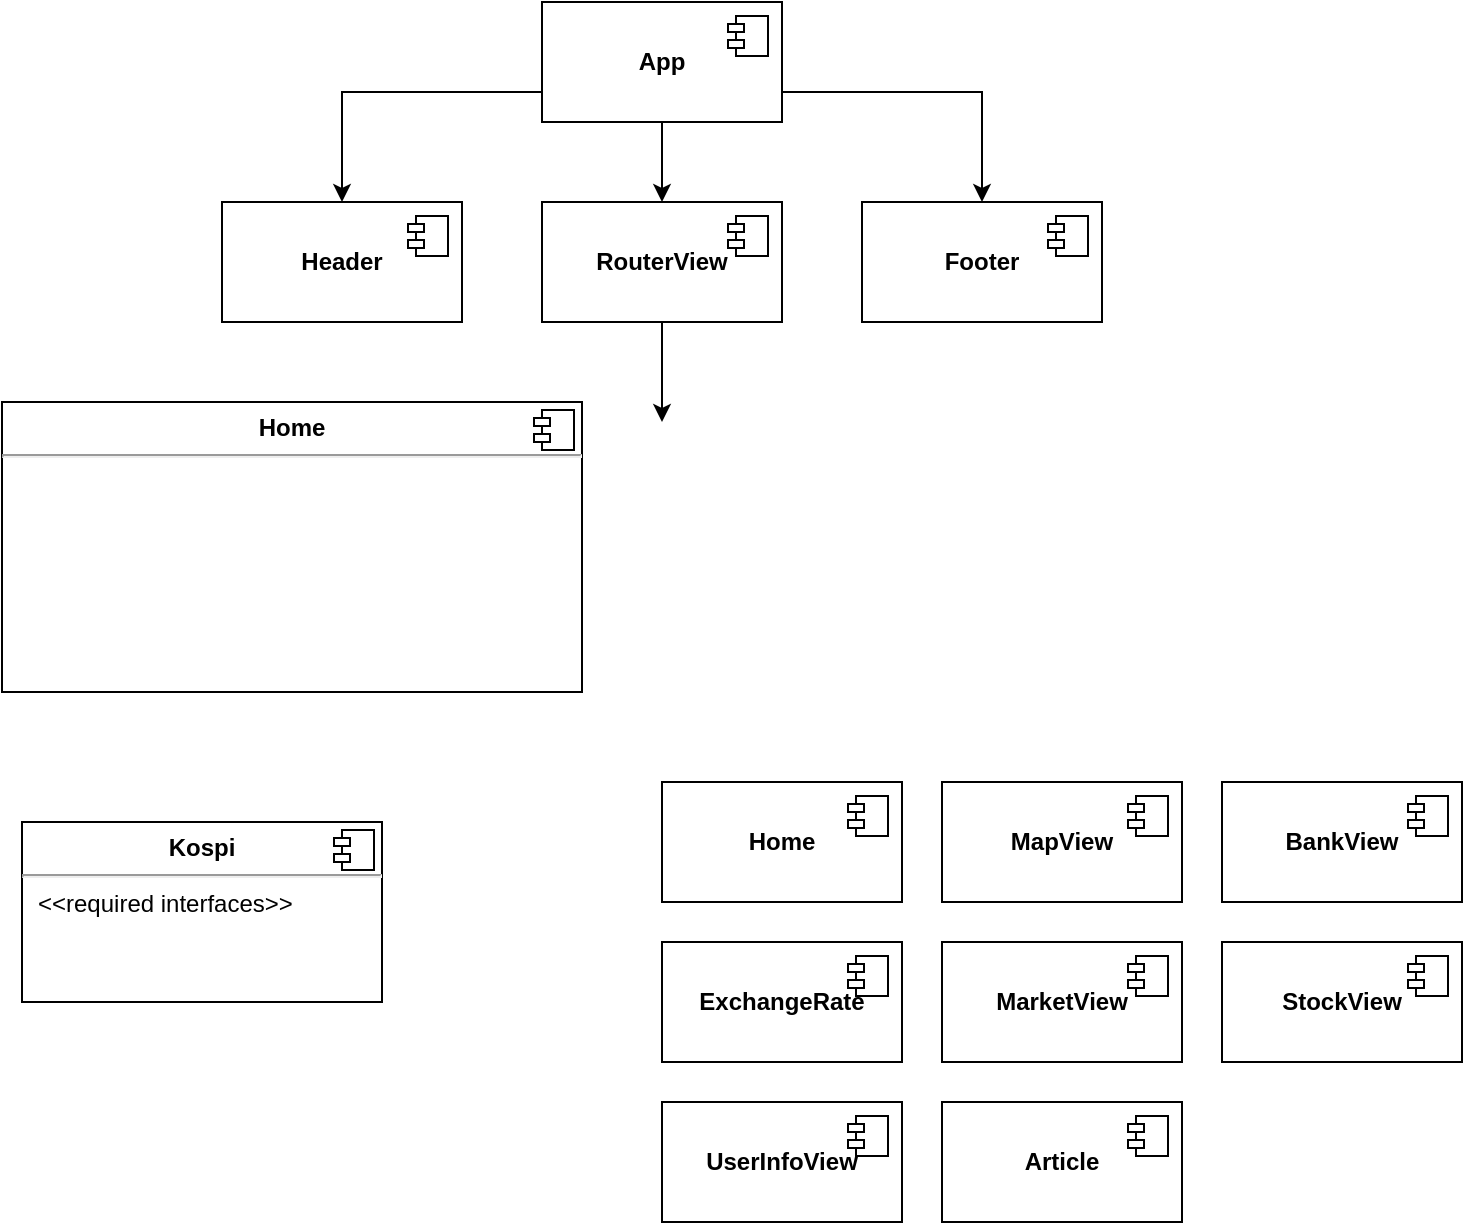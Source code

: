 <mxfile version="22.1.3" type="github">
  <diagram name="페이지-1" id="ZeWYC80MoeHbNpzLWQ5p">
    <mxGraphModel dx="840" dy="758" grid="1" gridSize="10" guides="1" tooltips="1" connect="1" arrows="1" fold="1" page="1" pageScale="1" pageWidth="827" pageHeight="1169" math="0" shadow="0">
      <root>
        <mxCell id="0" />
        <mxCell id="1" parent="0" />
        <mxCell id="Tg6wcFkFNeDwdS5GyfMi-22" style="edgeStyle=orthogonalEdgeStyle;rounded=0;orthogonalLoop=1;jettySize=auto;html=1;exitX=0.5;exitY=1;exitDx=0;exitDy=0;entryX=0.5;entryY=0;entryDx=0;entryDy=0;" parent="1" source="Tg6wcFkFNeDwdS5GyfMi-10" target="Tg6wcFkFNeDwdS5GyfMi-16" edge="1">
          <mxGeometry relative="1" as="geometry" />
        </mxCell>
        <mxCell id="Tg6wcFkFNeDwdS5GyfMi-25" style="edgeStyle=orthogonalEdgeStyle;rounded=0;orthogonalLoop=1;jettySize=auto;html=1;exitX=0;exitY=0.75;exitDx=0;exitDy=0;" parent="1" source="Tg6wcFkFNeDwdS5GyfMi-10" target="Tg6wcFkFNeDwdS5GyfMi-14" edge="1">
          <mxGeometry relative="1" as="geometry" />
        </mxCell>
        <mxCell id="Tg6wcFkFNeDwdS5GyfMi-26" style="edgeStyle=orthogonalEdgeStyle;rounded=0;orthogonalLoop=1;jettySize=auto;html=1;exitX=1;exitY=0.75;exitDx=0;exitDy=0;entryX=0.5;entryY=0;entryDx=0;entryDy=0;" parent="1" source="Tg6wcFkFNeDwdS5GyfMi-10" target="Tg6wcFkFNeDwdS5GyfMi-18" edge="1">
          <mxGeometry relative="1" as="geometry" />
        </mxCell>
        <mxCell id="Tg6wcFkFNeDwdS5GyfMi-10" value="&lt;b&gt;App&lt;/b&gt;" style="html=1;dropTarget=0;whiteSpace=wrap;" parent="1" vertex="1">
          <mxGeometry x="340" y="20" width="120" height="60" as="geometry" />
        </mxCell>
        <mxCell id="Tg6wcFkFNeDwdS5GyfMi-11" value="" style="shape=module;jettyWidth=8;jettyHeight=4;" parent="Tg6wcFkFNeDwdS5GyfMi-10" vertex="1">
          <mxGeometry x="1" width="20" height="20" relative="1" as="geometry">
            <mxPoint x="-27" y="7" as="offset" />
          </mxGeometry>
        </mxCell>
        <mxCell id="Tg6wcFkFNeDwdS5GyfMi-14" value="&lt;b&gt;Header&lt;/b&gt;" style="html=1;dropTarget=0;whiteSpace=wrap;" parent="1" vertex="1">
          <mxGeometry x="180" y="120" width="120" height="60" as="geometry" />
        </mxCell>
        <mxCell id="Tg6wcFkFNeDwdS5GyfMi-15" value="" style="shape=module;jettyWidth=8;jettyHeight=4;" parent="Tg6wcFkFNeDwdS5GyfMi-14" vertex="1">
          <mxGeometry x="1" width="20" height="20" relative="1" as="geometry">
            <mxPoint x="-27" y="7" as="offset" />
          </mxGeometry>
        </mxCell>
        <mxCell id="Tg6wcFkFNeDwdS5GyfMi-16" value="&lt;b&gt;RouterView&lt;/b&gt;" style="html=1;dropTarget=0;whiteSpace=wrap;" parent="1" vertex="1">
          <mxGeometry x="340" y="120" width="120" height="60" as="geometry" />
        </mxCell>
        <mxCell id="Tg6wcFkFNeDwdS5GyfMi-17" value="" style="shape=module;jettyWidth=8;jettyHeight=4;" parent="Tg6wcFkFNeDwdS5GyfMi-16" vertex="1">
          <mxGeometry x="1" width="20" height="20" relative="1" as="geometry">
            <mxPoint x="-27" y="7" as="offset" />
          </mxGeometry>
        </mxCell>
        <mxCell id="Tg6wcFkFNeDwdS5GyfMi-18" value="&lt;b&gt;Footer&lt;/b&gt;" style="html=1;dropTarget=0;whiteSpace=wrap;" parent="1" vertex="1">
          <mxGeometry x="500" y="120" width="120" height="60" as="geometry" />
        </mxCell>
        <mxCell id="Tg6wcFkFNeDwdS5GyfMi-19" value="" style="shape=module;jettyWidth=8;jettyHeight=4;" parent="Tg6wcFkFNeDwdS5GyfMi-18" vertex="1">
          <mxGeometry x="1" width="20" height="20" relative="1" as="geometry">
            <mxPoint x="-27" y="7" as="offset" />
          </mxGeometry>
        </mxCell>
        <mxCell id="Tg6wcFkFNeDwdS5GyfMi-29" value="&lt;b&gt;Home&lt;/b&gt;" style="html=1;dropTarget=0;whiteSpace=wrap;" parent="1" vertex="1">
          <mxGeometry x="400" y="410" width="120" height="60" as="geometry" />
        </mxCell>
        <mxCell id="Tg6wcFkFNeDwdS5GyfMi-30" value="" style="shape=module;jettyWidth=8;jettyHeight=4;" parent="Tg6wcFkFNeDwdS5GyfMi-29" vertex="1">
          <mxGeometry x="1" width="20" height="20" relative="1" as="geometry">
            <mxPoint x="-27" y="7" as="offset" />
          </mxGeometry>
        </mxCell>
        <mxCell id="Tg6wcFkFNeDwdS5GyfMi-31" value="&lt;b&gt;Article&lt;/b&gt;" style="html=1;dropTarget=0;whiteSpace=wrap;" parent="1" vertex="1">
          <mxGeometry x="540" y="570" width="120" height="60" as="geometry" />
        </mxCell>
        <mxCell id="Tg6wcFkFNeDwdS5GyfMi-32" value="" style="shape=module;jettyWidth=8;jettyHeight=4;" parent="Tg6wcFkFNeDwdS5GyfMi-31" vertex="1">
          <mxGeometry x="1" width="20" height="20" relative="1" as="geometry">
            <mxPoint x="-27" y="7" as="offset" />
          </mxGeometry>
        </mxCell>
        <mxCell id="Tg6wcFkFNeDwdS5GyfMi-33" value="&lt;b&gt;StockView&lt;/b&gt;" style="html=1;dropTarget=0;whiteSpace=wrap;" parent="1" vertex="1">
          <mxGeometry x="680" y="490" width="120" height="60" as="geometry" />
        </mxCell>
        <mxCell id="Tg6wcFkFNeDwdS5GyfMi-34" value="" style="shape=module;jettyWidth=8;jettyHeight=4;" parent="Tg6wcFkFNeDwdS5GyfMi-33" vertex="1">
          <mxGeometry x="1" width="20" height="20" relative="1" as="geometry">
            <mxPoint x="-27" y="7" as="offset" />
          </mxGeometry>
        </mxCell>
        <mxCell id="Tg6wcFkFNeDwdS5GyfMi-35" value="&lt;b&gt;MarketView&lt;/b&gt;" style="html=1;dropTarget=0;whiteSpace=wrap;" parent="1" vertex="1">
          <mxGeometry x="540" y="490" width="120" height="60" as="geometry" />
        </mxCell>
        <mxCell id="Tg6wcFkFNeDwdS5GyfMi-36" value="" style="shape=module;jettyWidth=8;jettyHeight=4;" parent="Tg6wcFkFNeDwdS5GyfMi-35" vertex="1">
          <mxGeometry x="1" width="20" height="20" relative="1" as="geometry">
            <mxPoint x="-27" y="7" as="offset" />
          </mxGeometry>
        </mxCell>
        <mxCell id="Tg6wcFkFNeDwdS5GyfMi-37" value="&lt;b&gt;BankView&lt;/b&gt;" style="html=1;dropTarget=0;whiteSpace=wrap;" parent="1" vertex="1">
          <mxGeometry x="680" y="410" width="120" height="60" as="geometry" />
        </mxCell>
        <mxCell id="Tg6wcFkFNeDwdS5GyfMi-38" value="" style="shape=module;jettyWidth=8;jettyHeight=4;" parent="Tg6wcFkFNeDwdS5GyfMi-37" vertex="1">
          <mxGeometry x="1" width="20" height="20" relative="1" as="geometry">
            <mxPoint x="-27" y="7" as="offset" />
          </mxGeometry>
        </mxCell>
        <mxCell id="Tg6wcFkFNeDwdS5GyfMi-39" value="&lt;b&gt;UserInfoView&lt;/b&gt;" style="html=1;dropTarget=0;whiteSpace=wrap;" parent="1" vertex="1">
          <mxGeometry x="400" y="570" width="120" height="60" as="geometry" />
        </mxCell>
        <mxCell id="Tg6wcFkFNeDwdS5GyfMi-40" value="" style="shape=module;jettyWidth=8;jettyHeight=4;" parent="Tg6wcFkFNeDwdS5GyfMi-39" vertex="1">
          <mxGeometry x="1" width="20" height="20" relative="1" as="geometry">
            <mxPoint x="-27" y="7" as="offset" />
          </mxGeometry>
        </mxCell>
        <mxCell id="Tg6wcFkFNeDwdS5GyfMi-41" value="&lt;b&gt;MapView&lt;/b&gt;" style="html=1;dropTarget=0;whiteSpace=wrap;" parent="1" vertex="1">
          <mxGeometry x="540" y="410" width="120" height="60" as="geometry" />
        </mxCell>
        <mxCell id="Tg6wcFkFNeDwdS5GyfMi-42" value="" style="shape=module;jettyWidth=8;jettyHeight=4;" parent="Tg6wcFkFNeDwdS5GyfMi-41" vertex="1">
          <mxGeometry x="1" width="20" height="20" relative="1" as="geometry">
            <mxPoint x="-27" y="7" as="offset" />
          </mxGeometry>
        </mxCell>
        <mxCell id="Tg6wcFkFNeDwdS5GyfMi-43" value="&lt;b&gt;ExchangeRate&lt;/b&gt;" style="html=1;dropTarget=0;whiteSpace=wrap;" parent="1" vertex="1">
          <mxGeometry x="400" y="490" width="120" height="60" as="geometry" />
        </mxCell>
        <mxCell id="Tg6wcFkFNeDwdS5GyfMi-44" value="" style="shape=module;jettyWidth=8;jettyHeight=4;" parent="Tg6wcFkFNeDwdS5GyfMi-43" vertex="1">
          <mxGeometry x="1" width="20" height="20" relative="1" as="geometry">
            <mxPoint x="-27" y="7" as="offset" />
          </mxGeometry>
        </mxCell>
        <mxCell id="zEUNwuFiyMhTaIZTv6xQ-4" style="edgeStyle=orthogonalEdgeStyle;rounded=0;orthogonalLoop=1;jettySize=auto;html=1;exitX=0.5;exitY=1;exitDx=0;exitDy=0;entryX=0;entryY=0;entryDx=280;entryDy=30;entryPerimeter=0;" edge="1" parent="1" source="Tg6wcFkFNeDwdS5GyfMi-16">
          <mxGeometry relative="1" as="geometry">
            <mxPoint x="400" y="230" as="targetPoint" />
          </mxGeometry>
        </mxCell>
        <mxCell id="zEUNwuFiyMhTaIZTv6xQ-5" value="&lt;p style=&quot;margin:0px;margin-top:6px;text-align:center;&quot;&gt;&lt;b&gt;Home&lt;/b&gt;&lt;/p&gt;&lt;hr&gt;&lt;p style=&quot;margin:0px;margin-left:8px;&quot;&gt;&lt;br&gt;&lt;/p&gt;" style="align=left;overflow=fill;html=1;dropTarget=0;whiteSpace=wrap;" vertex="1" parent="1">
          <mxGeometry x="70" y="220" width="290" height="145" as="geometry" />
        </mxCell>
        <mxCell id="zEUNwuFiyMhTaIZTv6xQ-6" value="" style="shape=component;jettyWidth=8;jettyHeight=4;" vertex="1" parent="zEUNwuFiyMhTaIZTv6xQ-5">
          <mxGeometry x="1" width="20" height="20" relative="1" as="geometry">
            <mxPoint x="-24" y="4" as="offset" />
          </mxGeometry>
        </mxCell>
        <mxCell id="zEUNwuFiyMhTaIZTv6xQ-7" value="&lt;p style=&quot;margin:0px;margin-top:6px;text-align:center;&quot;&gt;&lt;b&gt;Kospi&lt;/b&gt;&lt;/p&gt;&lt;hr&gt;&lt;p style=&quot;margin:0px;margin-left:8px;&quot;&gt;&amp;lt;&amp;lt;required interfaces&amp;gt;&amp;gt;&lt;/p&gt;" style="align=left;overflow=fill;html=1;dropTarget=0;whiteSpace=wrap;" vertex="1" parent="1">
          <mxGeometry x="80" y="430" width="180" height="90" as="geometry" />
        </mxCell>
        <mxCell id="zEUNwuFiyMhTaIZTv6xQ-8" value="" style="shape=component;jettyWidth=8;jettyHeight=4;" vertex="1" parent="zEUNwuFiyMhTaIZTv6xQ-7">
          <mxGeometry x="1" width="20" height="20" relative="1" as="geometry">
            <mxPoint x="-24" y="4" as="offset" />
          </mxGeometry>
        </mxCell>
      </root>
    </mxGraphModel>
  </diagram>
</mxfile>
